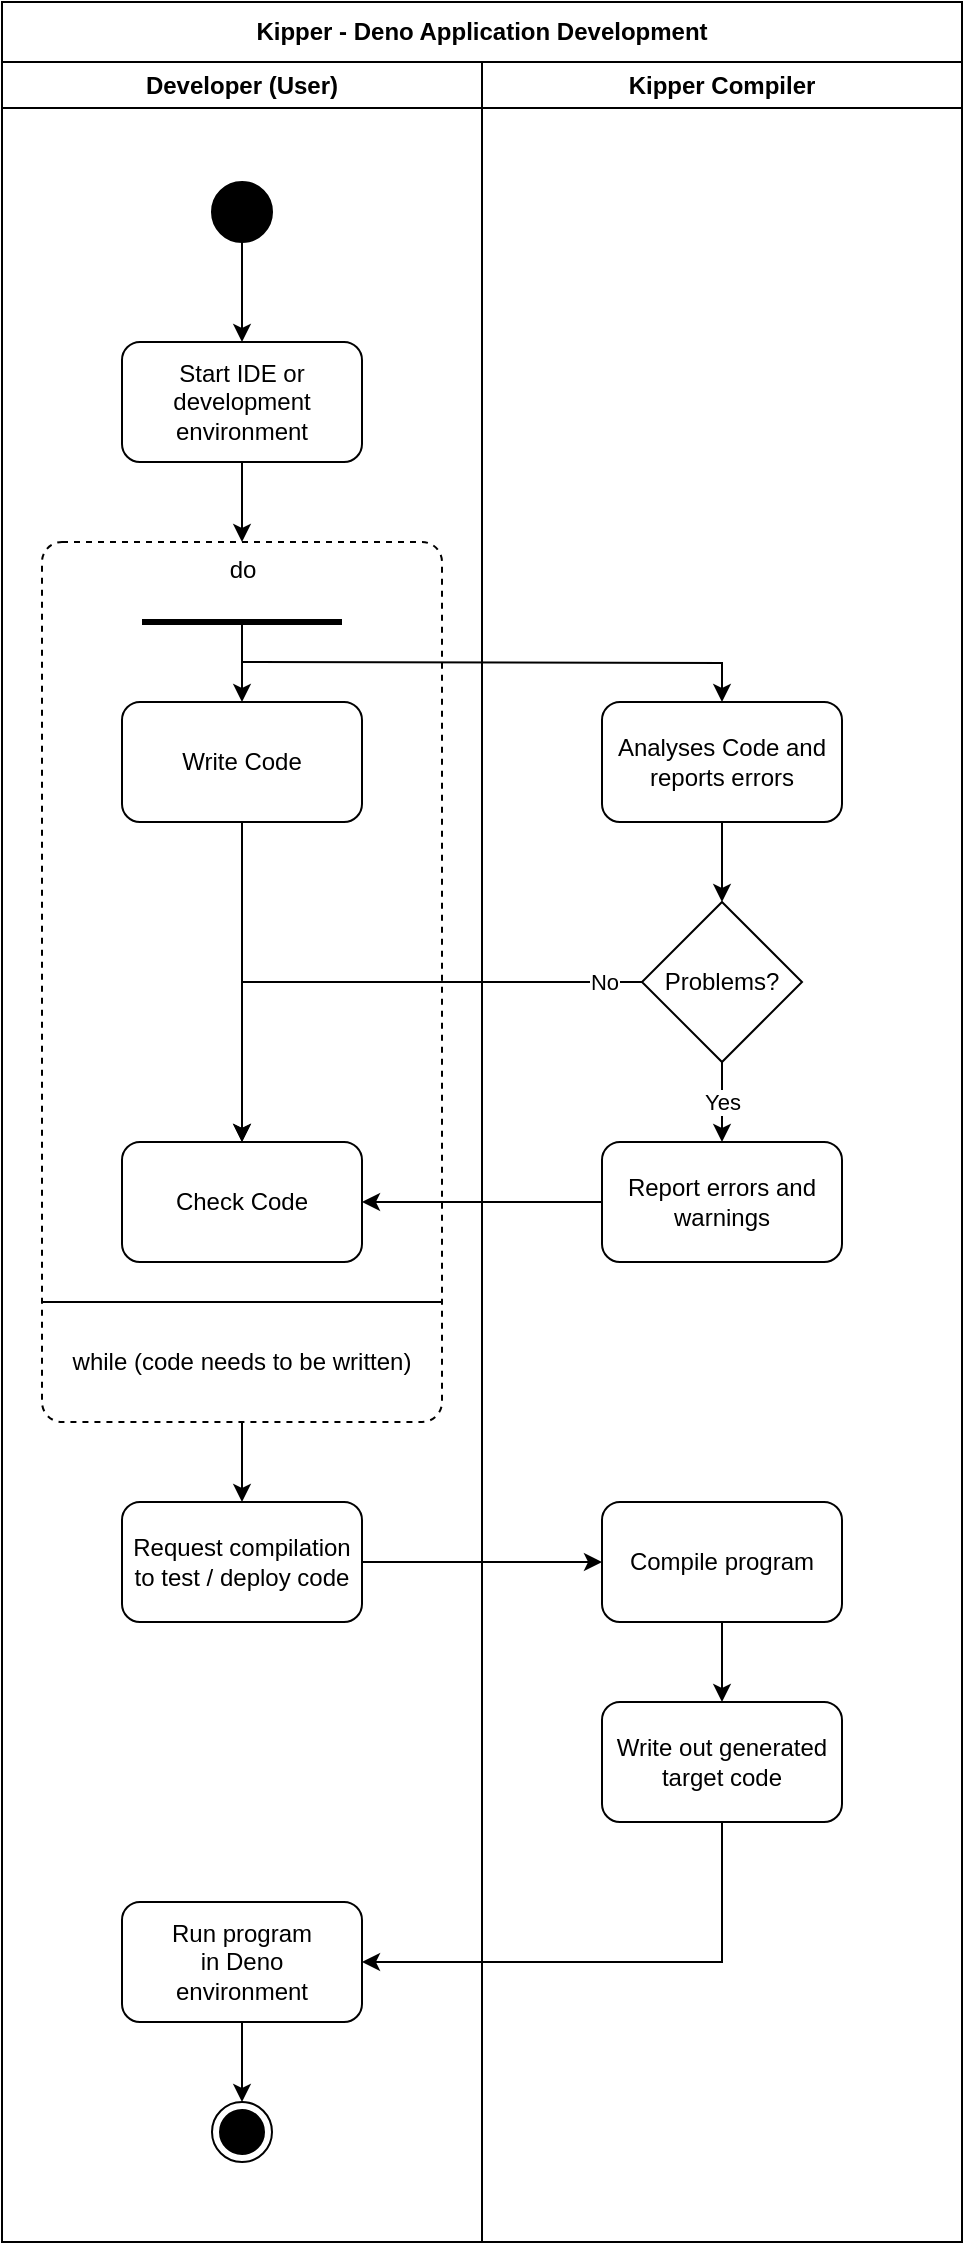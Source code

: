 <mxfile version="20.7.4" type="device"><diagram id="gKEPv_jkgYqBWtUEt1ZN" name="Page-1"><mxGraphModel dx="2600" dy="1048" grid="1" gridSize="10" guides="1" tooltips="1" connect="1" arrows="1" fold="1" page="1" pageScale="1" pageWidth="827" pageHeight="1169" math="0" shadow="0"><root><mxCell id="0"/><mxCell id="1" parent="0"/><mxCell id="rTrIxMH_rLKdapRBKANG-1" value="Kipper - Deno Application Development" style="swimlane;whiteSpace=wrap;html=1;startSize=30;" parent="1" vertex="1"><mxGeometry x="-60" y="510" width="480" height="1120" as="geometry"/></mxCell><mxCell id="lD_fsvYOHyx501Wu2xE4-46" value="Kipper Compiler" style="swimlane;whiteSpace=wrap;html=1;" parent="rTrIxMH_rLKdapRBKANG-1" vertex="1"><mxGeometry x="240" y="30" width="240" height="1090" as="geometry"/></mxCell><mxCell id="UL9XixTE5pEmhc-JIK2V-14" style="edgeStyle=orthogonalEdgeStyle;rounded=0;orthogonalLoop=1;jettySize=auto;html=1;exitX=0.5;exitY=1;exitDx=0;exitDy=0;entryX=0.5;entryY=0;entryDx=0;entryDy=0;strokeWidth=1;endArrow=classic;endFill=1;" parent="lD_fsvYOHyx501Wu2xE4-46" source="UL9XixTE5pEmhc-JIK2V-6" target="UL9XixTE5pEmhc-JIK2V-12" edge="1"><mxGeometry relative="1" as="geometry"/></mxCell><mxCell id="UL9XixTE5pEmhc-JIK2V-6" value="Analyses Code and reports errors" style="rounded=1;whiteSpace=wrap;html=1;" parent="lD_fsvYOHyx501Wu2xE4-46" vertex="1"><mxGeometry x="60" y="320" width="120" height="60" as="geometry"/></mxCell><mxCell id="UL9XixTE5pEmhc-JIK2V-30" value="Yes" style="edgeStyle=orthogonalEdgeStyle;rounded=0;orthogonalLoop=1;jettySize=auto;html=1;exitX=0.5;exitY=1;exitDx=0;exitDy=0;entryX=0.5;entryY=0;entryDx=0;entryDy=0;strokeWidth=1;endArrow=classic;endFill=1;" parent="lD_fsvYOHyx501Wu2xE4-46" source="UL9XixTE5pEmhc-JIK2V-12" target="UL9XixTE5pEmhc-JIK2V-29" edge="1"><mxGeometry relative="1" as="geometry"><Array as="points"><mxPoint x="120" y="520"/><mxPoint x="120" y="520"/></Array><mxPoint as="offset"/></mxGeometry></mxCell><mxCell id="UL9XixTE5pEmhc-JIK2V-12" value="Problems?" style="rhombus;whiteSpace=wrap;html=1;" parent="lD_fsvYOHyx501Wu2xE4-46" vertex="1"><mxGeometry x="80" y="420" width="80" height="80" as="geometry"/></mxCell><mxCell id="UL9XixTE5pEmhc-JIK2V-29" value="Report errors and warnings" style="rounded=1;whiteSpace=wrap;html=1;" parent="lD_fsvYOHyx501Wu2xE4-46" vertex="1"><mxGeometry x="60" y="540" width="120" height="60" as="geometry"/></mxCell><mxCell id="taAHWMBgAC6aJ9cB_ofq-4" style="edgeStyle=orthogonalEdgeStyle;rounded=0;orthogonalLoop=1;jettySize=auto;html=1;exitX=0.5;exitY=1;exitDx=0;exitDy=0;entryX=0.5;entryY=0;entryDx=0;entryDy=0;" edge="1" parent="lD_fsvYOHyx501Wu2xE4-46" source="UL9XixTE5pEmhc-JIK2V-50" target="taAHWMBgAC6aJ9cB_ofq-1"><mxGeometry relative="1" as="geometry"/></mxCell><mxCell id="UL9XixTE5pEmhc-JIK2V-50" value="Compile program" style="rounded=1;whiteSpace=wrap;html=1;" parent="lD_fsvYOHyx501Wu2xE4-46" vertex="1"><mxGeometry x="60" y="720" width="120" height="60" as="geometry"/></mxCell><mxCell id="taAHWMBgAC6aJ9cB_ofq-1" value="Write out generated&lt;br&gt;target code" style="rounded=1;whiteSpace=wrap;html=1;" vertex="1" parent="lD_fsvYOHyx501Wu2xE4-46"><mxGeometry x="60" y="820" width="120" height="60" as="geometry"/></mxCell><mxCell id="ihVI9nFC0Tkq9_CsKzdd-1" value="Developer (User)" style="swimlane;whiteSpace=wrap;html=1;startSize=23;" parent="rTrIxMH_rLKdapRBKANG-1" vertex="1"><mxGeometry y="30" width="240" height="1090" as="geometry"/></mxCell><mxCell id="UL9XixTE5pEmhc-JIK2V-21" value="do" style="html=1;align=center;verticalAlign=top;rounded=1;absoluteArcSize=1;arcSize=20;dashed=1;" parent="ihVI9nFC0Tkq9_CsKzdd-1" vertex="1"><mxGeometry x="20" y="240" width="200" height="440" as="geometry"/></mxCell><mxCell id="ihVI9nFC0Tkq9_CsKzdd-2" value="" style="ellipse;fillColor=strokeColor;" parent="ihVI9nFC0Tkq9_CsKzdd-1" vertex="1"><mxGeometry x="105" y="60" width="30" height="30" as="geometry"/></mxCell><mxCell id="ihVI9nFC0Tkq9_CsKzdd-3" style="edgeStyle=orthogonalEdgeStyle;rounded=0;orthogonalLoop=1;jettySize=auto;html=1;exitX=0.5;exitY=1;exitDx=0;exitDy=0;entryX=0.5;entryY=0;entryDx=0;entryDy=0;" parent="ihVI9nFC0Tkq9_CsKzdd-1" source="ihVI9nFC0Tkq9_CsKzdd-2" target="UL9XixTE5pEmhc-JIK2V-1" edge="1"><mxGeometry relative="1" as="geometry"><mxPoint x="120" y="190" as="sourcePoint"/><mxPoint x="130" y="120" as="targetPoint"/></mxGeometry></mxCell><mxCell id="ihVI9nFC0Tkq9_CsKzdd-6" value="" style="ellipse;html=1;shape=endState;fillColor=strokeColor;" parent="ihVI9nFC0Tkq9_CsKzdd-1" vertex="1"><mxGeometry x="105" y="1020" width="30" height="30" as="geometry"/></mxCell><mxCell id="UL9XixTE5pEmhc-JIK2V-3" style="edgeStyle=orthogonalEdgeStyle;rounded=0;orthogonalLoop=1;jettySize=auto;html=1;exitX=0.5;exitY=1;exitDx=0;exitDy=0;entryX=0.5;entryY=0;entryDx=0;entryDy=0;" parent="ihVI9nFC0Tkq9_CsKzdd-1" source="UL9XixTE5pEmhc-JIK2V-1" target="UL9XixTE5pEmhc-JIK2V-21" edge="1"><mxGeometry relative="1" as="geometry"><mxPoint x="170" y="210" as="targetPoint"/></mxGeometry></mxCell><mxCell id="UL9XixTE5pEmhc-JIK2V-1" value="Start IDE or development&lt;br&gt;environment" style="rounded=1;whiteSpace=wrap;html=1;" parent="ihVI9nFC0Tkq9_CsKzdd-1" vertex="1"><mxGeometry x="60" y="140" width="120" height="60" as="geometry"/></mxCell><mxCell id="UL9XixTE5pEmhc-JIK2V-4" value="" style="html=1;rounded=0;strokeWidth=3;endArrow=none;endFill=0;" parent="ihVI9nFC0Tkq9_CsKzdd-1" edge="1"><mxGeometry width="100" relative="1" as="geometry"><mxPoint x="70" y="280" as="sourcePoint"/><mxPoint x="170" y="280" as="targetPoint"/></mxGeometry></mxCell><mxCell id="UL9XixTE5pEmhc-JIK2V-17" style="edgeStyle=orthogonalEdgeStyle;rounded=0;orthogonalLoop=1;jettySize=auto;html=1;exitX=0.5;exitY=1;exitDx=0;exitDy=0;entryX=0.5;entryY=0;entryDx=0;entryDy=0;strokeWidth=1;endArrow=classic;endFill=1;" parent="ihVI9nFC0Tkq9_CsKzdd-1" source="UL9XixTE5pEmhc-JIK2V-5" target="UL9XixTE5pEmhc-JIK2V-16" edge="1"><mxGeometry relative="1" as="geometry"/></mxCell><mxCell id="UL9XixTE5pEmhc-JIK2V-5" value="Write Code" style="rounded=1;whiteSpace=wrap;html=1;" parent="ihVI9nFC0Tkq9_CsKzdd-1" vertex="1"><mxGeometry x="60" y="320" width="120" height="60" as="geometry"/></mxCell><mxCell id="UL9XixTE5pEmhc-JIK2V-16" value="Check Code" style="rounded=1;whiteSpace=wrap;html=1;" parent="ihVI9nFC0Tkq9_CsKzdd-1" vertex="1"><mxGeometry x="60" y="540" width="120" height="60" as="geometry"/></mxCell><mxCell id="UL9XixTE5pEmhc-JIK2V-49" style="edgeStyle=orthogonalEdgeStyle;rounded=0;orthogonalLoop=1;jettySize=auto;html=1;exitX=0.5;exitY=1;exitDx=0;exitDy=0;entryX=0.5;entryY=0;entryDx=0;entryDy=0;strokeWidth=1;endArrow=classic;endFill=1;" parent="ihVI9nFC0Tkq9_CsKzdd-1" source="UL9XixTE5pEmhc-JIK2V-22" target="UL9XixTE5pEmhc-JIK2V-48" edge="1"><mxGeometry relative="1" as="geometry"/></mxCell><mxCell id="UL9XixTE5pEmhc-JIK2V-22" value="while (code needs to be written)" style="text;html=1;strokeColor=none;fillColor=none;align=center;verticalAlign=middle;whiteSpace=wrap;rounded=0;" parent="ihVI9nFC0Tkq9_CsKzdd-1" vertex="1"><mxGeometry x="20" y="620" width="200" height="60" as="geometry"/></mxCell><mxCell id="UL9XixTE5pEmhc-JIK2V-24" value="" style="endArrow=none;html=1;rounded=0;exitX=0;exitY=0;exitDx=0;exitDy=0;entryX=1;entryY=0;entryDx=0;entryDy=0;" parent="ihVI9nFC0Tkq9_CsKzdd-1" source="UL9XixTE5pEmhc-JIK2V-22" target="UL9XixTE5pEmhc-JIK2V-22" edge="1"><mxGeometry width="50" height="50" relative="1" as="geometry"><mxPoint x="20" y="600.0" as="sourcePoint"/><mxPoint x="220" y="600.0" as="targetPoint"/></mxGeometry></mxCell><mxCell id="UL9XixTE5pEmhc-JIK2V-48" value="Request compilation&lt;br style=&quot;border-color: var(--border-color);&quot;&gt;to test / deploy code" style="rounded=1;whiteSpace=wrap;html=1;" parent="ihVI9nFC0Tkq9_CsKzdd-1" vertex="1"><mxGeometry x="60" y="720" width="120" height="60" as="geometry"/></mxCell><mxCell id="UL9XixTE5pEmhc-JIK2V-55" style="edgeStyle=orthogonalEdgeStyle;rounded=0;orthogonalLoop=1;jettySize=auto;html=1;exitX=0.5;exitY=1;exitDx=0;exitDy=0;entryX=0.5;entryY=0;entryDx=0;entryDy=0;strokeWidth=1;endArrow=classic;endFill=1;" parent="ihVI9nFC0Tkq9_CsKzdd-1" source="UL9XixTE5pEmhc-JIK2V-53" target="ihVI9nFC0Tkq9_CsKzdd-6" edge="1"><mxGeometry relative="1" as="geometry"/></mxCell><mxCell id="UL9XixTE5pEmhc-JIK2V-53" value="Run program &lt;br&gt;in Deno&lt;br&gt;environment" style="rounded=1;whiteSpace=wrap;html=1;" parent="ihVI9nFC0Tkq9_CsKzdd-1" vertex="1"><mxGeometry x="60" y="920" width="120" height="60" as="geometry"/></mxCell><mxCell id="UL9XixTE5pEmhc-JIK2V-31" style="edgeStyle=orthogonalEdgeStyle;rounded=0;orthogonalLoop=1;jettySize=auto;html=1;exitX=0;exitY=0.5;exitDx=0;exitDy=0;strokeWidth=1;endArrow=classic;endFill=1;" parent="rTrIxMH_rLKdapRBKANG-1" source="UL9XixTE5pEmhc-JIK2V-29" target="UL9XixTE5pEmhc-JIK2V-16" edge="1"><mxGeometry relative="1" as="geometry"/></mxCell><mxCell id="UL9XixTE5pEmhc-JIK2V-32" style="edgeStyle=orthogonalEdgeStyle;rounded=0;orthogonalLoop=1;jettySize=auto;html=1;exitX=0;exitY=0.5;exitDx=0;exitDy=0;entryX=0.5;entryY=0;entryDx=0;entryDy=0;strokeWidth=1;endArrow=classic;endFill=1;" parent="rTrIxMH_rLKdapRBKANG-1" source="UL9XixTE5pEmhc-JIK2V-12" target="UL9XixTE5pEmhc-JIK2V-16" edge="1"><mxGeometry relative="1" as="geometry"/></mxCell><mxCell id="UL9XixTE5pEmhc-JIK2V-33" value="No" style="edgeLabel;html=1;align=center;verticalAlign=middle;resizable=0;points=[];" parent="UL9XixTE5pEmhc-JIK2V-32" vertex="1" connectable="0"><mxGeometry x="-0.897" y="2" relative="1" as="geometry"><mxPoint x="-5" y="-2" as="offset"/></mxGeometry></mxCell><mxCell id="UL9XixTE5pEmhc-JIK2V-51" style="edgeStyle=orthogonalEdgeStyle;rounded=0;orthogonalLoop=1;jettySize=auto;html=1;exitX=1;exitY=0.5;exitDx=0;exitDy=0;entryX=0;entryY=0.5;entryDx=0;entryDy=0;strokeWidth=1;endArrow=classic;endFill=1;" parent="rTrIxMH_rLKdapRBKANG-1" source="UL9XixTE5pEmhc-JIK2V-48" target="UL9XixTE5pEmhc-JIK2V-50" edge="1"><mxGeometry relative="1" as="geometry"/></mxCell><mxCell id="taAHWMBgAC6aJ9cB_ofq-7" style="edgeStyle=orthogonalEdgeStyle;rounded=0;orthogonalLoop=1;jettySize=auto;html=1;exitX=0.5;exitY=1;exitDx=0;exitDy=0;entryX=1;entryY=0.5;entryDx=0;entryDy=0;" edge="1" parent="rTrIxMH_rLKdapRBKANG-1" source="taAHWMBgAC6aJ9cB_ofq-1" target="UL9XixTE5pEmhc-JIK2V-53"><mxGeometry relative="1" as="geometry"/></mxCell><mxCell id="UL9XixTE5pEmhc-JIK2V-7" value="" style="endArrow=classic;html=1;rounded=0;strokeWidth=1;entryX=0.5;entryY=0;entryDx=0;entryDy=0;edgeStyle=orthogonalEdgeStyle;" parent="1" target="UL9XixTE5pEmhc-JIK2V-5" edge="1"><mxGeometry width="50" height="50" relative="1" as="geometry"><mxPoint x="60" y="820" as="sourcePoint"/><mxPoint x="130" y="810" as="targetPoint"/><Array as="points"><mxPoint x="60" y="860"/><mxPoint x="60" y="860"/></Array></mxGeometry></mxCell><mxCell id="UL9XixTE5pEmhc-JIK2V-25" value="" style="endArrow=classic;html=1;rounded=0;strokeWidth=1;entryX=0.5;entryY=0;entryDx=0;entryDy=0;edgeStyle=orthogonalEdgeStyle;" parent="1" target="UL9XixTE5pEmhc-JIK2V-6" edge="1"><mxGeometry width="50" height="50" relative="1" as="geometry"><mxPoint x="60" y="840" as="sourcePoint"/><mxPoint x="370" y="940" as="targetPoint"/></mxGeometry></mxCell></root></mxGraphModel></diagram></mxfile>